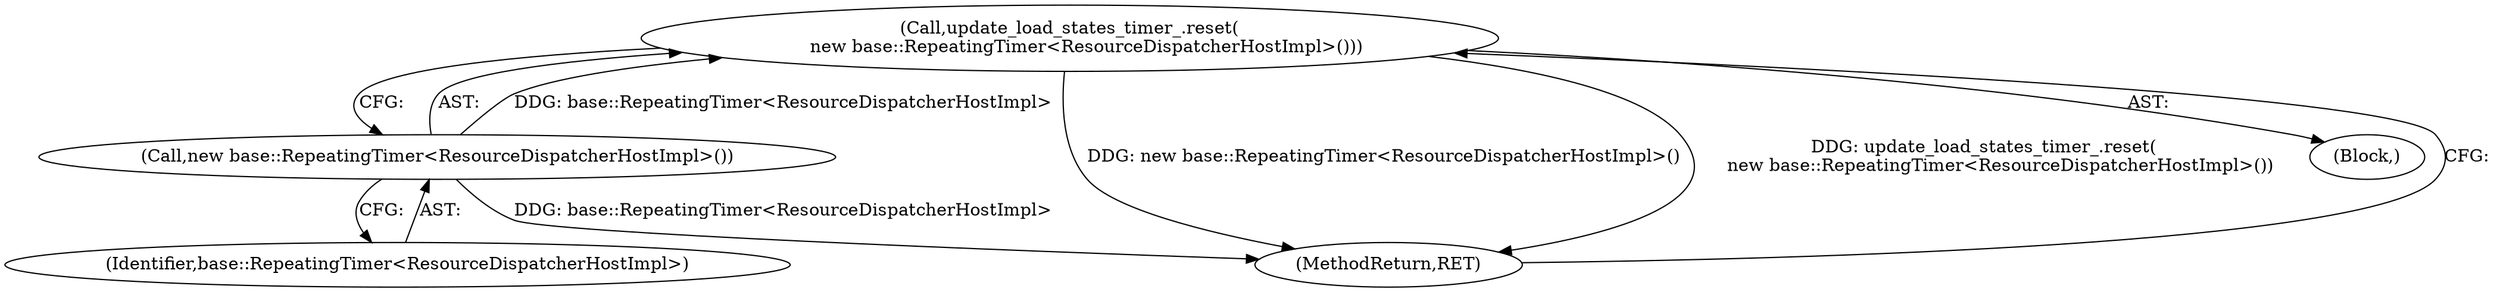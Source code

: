 digraph "0_Chrome_5385c44d9634d00b1cec2abf0fe7290d4205c7b0_2@API" {
"1000122" [label="(Call,update_load_states_timer_.reset(\n      new base::RepeatingTimer<ResourceDispatcherHostImpl>()))"];
"1000123" [label="(Call,new base::RepeatingTimer<ResourceDispatcherHostImpl>())"];
"1000122" [label="(Call,update_load_states_timer_.reset(\n      new base::RepeatingTimer<ResourceDispatcherHostImpl>()))"];
"1000124" [label="(Identifier,base::RepeatingTimer<ResourceDispatcherHostImpl>)"];
"1000125" [label="(MethodReturn,RET)"];
"1000123" [label="(Call,new base::RepeatingTimer<ResourceDispatcherHostImpl>())"];
"1000101" [label="(Block,)"];
"1000122" -> "1000101"  [label="AST: "];
"1000122" -> "1000123"  [label="CFG: "];
"1000123" -> "1000122"  [label="AST: "];
"1000125" -> "1000122"  [label="CFG: "];
"1000122" -> "1000125"  [label="DDG: new base::RepeatingTimer<ResourceDispatcherHostImpl>()"];
"1000122" -> "1000125"  [label="DDG: update_load_states_timer_.reset(\n      new base::RepeatingTimer<ResourceDispatcherHostImpl>())"];
"1000123" -> "1000122"  [label="DDG: base::RepeatingTimer<ResourceDispatcherHostImpl>"];
"1000123" -> "1000124"  [label="CFG: "];
"1000124" -> "1000123"  [label="AST: "];
"1000123" -> "1000125"  [label="DDG: base::RepeatingTimer<ResourceDispatcherHostImpl>"];
}
